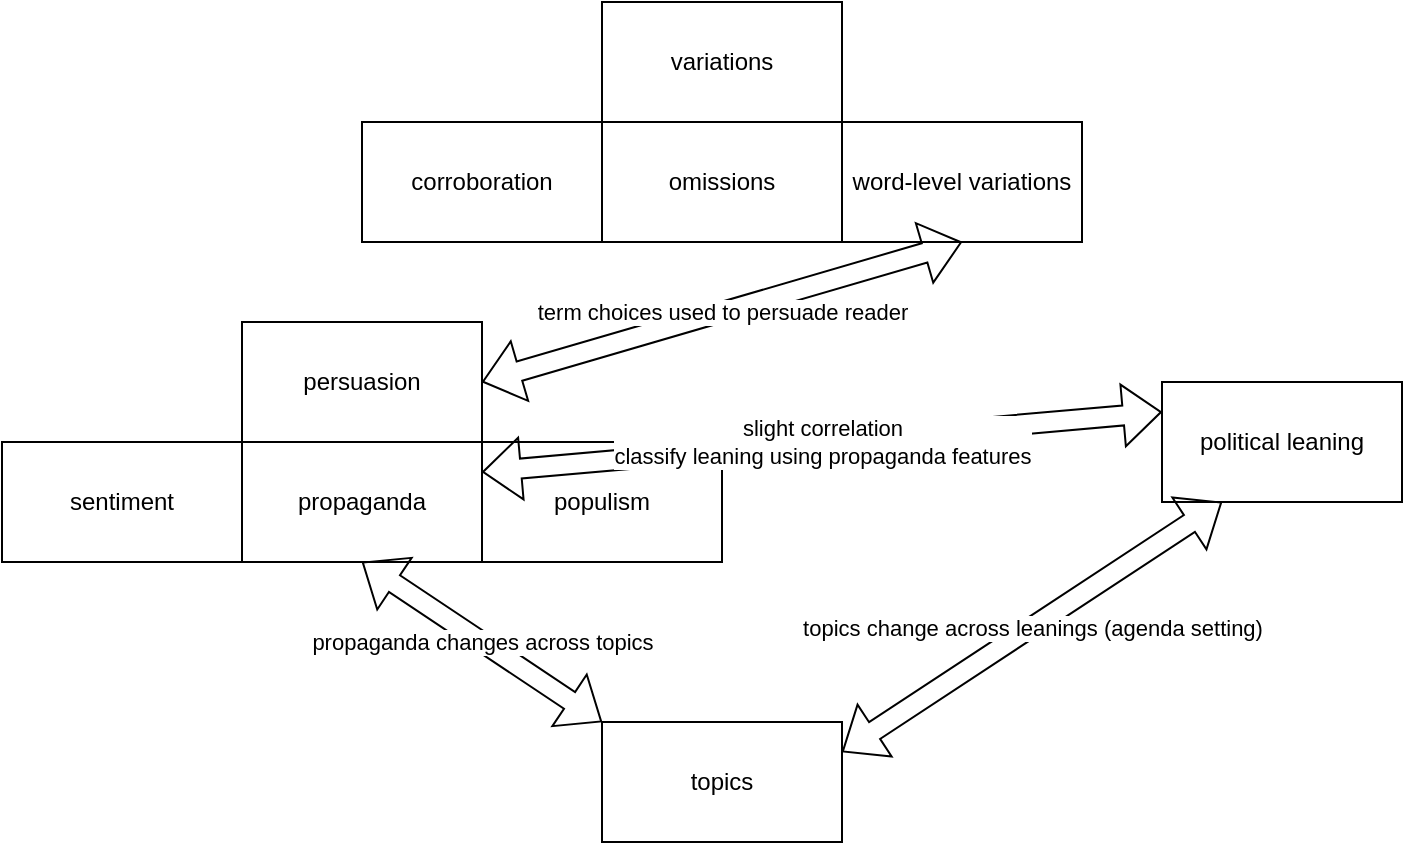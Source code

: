 <mxfile version="24.1.0" type="device">
  <diagram name="Page-1" id="Jdo_nhZsNWoK9g8GEEn7">
    <mxGraphModel dx="954" dy="526" grid="1" gridSize="10" guides="1" tooltips="1" connect="1" arrows="1" fold="1" page="1" pageScale="1" pageWidth="827" pageHeight="1169" math="0" shadow="0">
      <root>
        <mxCell id="0" />
        <mxCell id="1" parent="0" />
        <mxCell id="SBu9QOIPaGUO3_LgJ7AF-1" value="persuasion" style="rounded=0;whiteSpace=wrap;html=1;" parent="1" vertex="1">
          <mxGeometry x="210" y="200" width="120" height="60" as="geometry" />
        </mxCell>
        <mxCell id="SBu9QOIPaGUO3_LgJ7AF-2" value="variations" style="rounded=0;whiteSpace=wrap;html=1;" parent="1" vertex="1">
          <mxGeometry x="390" y="40" width="120" height="60" as="geometry" />
        </mxCell>
        <mxCell id="SBu9QOIPaGUO3_LgJ7AF-3" value="political leaning" style="rounded=0;whiteSpace=wrap;html=1;" parent="1" vertex="1">
          <mxGeometry x="670" y="230" width="120" height="60" as="geometry" />
        </mxCell>
        <mxCell id="SBu9QOIPaGUO3_LgJ7AF-4" value="topics" style="rounded=0;whiteSpace=wrap;html=1;" parent="1" vertex="1">
          <mxGeometry x="390" y="400" width="120" height="60" as="geometry" />
        </mxCell>
        <mxCell id="SBu9QOIPaGUO3_LgJ7AF-6" value="corroboration" style="rounded=0;whiteSpace=wrap;html=1;" parent="1" vertex="1">
          <mxGeometry x="270" y="100" width="120" height="60" as="geometry" />
        </mxCell>
        <mxCell id="SBu9QOIPaGUO3_LgJ7AF-7" value="omissions" style="rounded=0;whiteSpace=wrap;html=1;" parent="1" vertex="1">
          <mxGeometry x="390" y="100" width="120" height="60" as="geometry" />
        </mxCell>
        <mxCell id="SBu9QOIPaGUO3_LgJ7AF-8" value="word-level variations" style="rounded=0;whiteSpace=wrap;html=1;" parent="1" vertex="1">
          <mxGeometry x="510" y="100" width="120" height="60" as="geometry" />
        </mxCell>
        <mxCell id="SBu9QOIPaGUO3_LgJ7AF-9" value="sentiment" style="rounded=0;whiteSpace=wrap;html=1;" parent="1" vertex="1">
          <mxGeometry x="90" y="260" width="120" height="60" as="geometry" />
        </mxCell>
        <mxCell id="SBu9QOIPaGUO3_LgJ7AF-10" value="propaganda" style="rounded=0;whiteSpace=wrap;html=1;" parent="1" vertex="1">
          <mxGeometry x="210" y="260" width="120" height="60" as="geometry" />
        </mxCell>
        <mxCell id="SBu9QOIPaGUO3_LgJ7AF-11" value="populism" style="rounded=0;whiteSpace=wrap;html=1;" parent="1" vertex="1">
          <mxGeometry x="330" y="260" width="120" height="60" as="geometry" />
        </mxCell>
        <mxCell id="SBu9QOIPaGUO3_LgJ7AF-12" value="term choices used to persuade reader" style="shape=flexArrow;endArrow=classic;startArrow=classic;html=1;rounded=0;exitX=1;exitY=0.5;exitDx=0;exitDy=0;entryX=0.5;entryY=1;entryDx=0;entryDy=0;" parent="1" source="SBu9QOIPaGUO3_LgJ7AF-1" target="SBu9QOIPaGUO3_LgJ7AF-8" edge="1">
          <mxGeometry width="100" height="100" relative="1" as="geometry">
            <mxPoint x="360" y="320" as="sourcePoint" />
            <mxPoint x="460" y="220" as="targetPoint" />
          </mxGeometry>
        </mxCell>
        <mxCell id="SBu9QOIPaGUO3_LgJ7AF-13" value="slight correlation&lt;div&gt;classify leaning using propaganda features&lt;/div&gt;" style="shape=flexArrow;endArrow=classic;startArrow=classic;html=1;rounded=0;exitX=0;exitY=0.25;exitDx=0;exitDy=0;entryX=0;entryY=0.25;entryDx=0;entryDy=0;" parent="1" source="SBu9QOIPaGUO3_LgJ7AF-11" target="SBu9QOIPaGUO3_LgJ7AF-3" edge="1">
          <mxGeometry width="100" height="100" relative="1" as="geometry">
            <mxPoint x="360" y="360" as="sourcePoint" />
            <mxPoint x="460" y="220" as="targetPoint" />
          </mxGeometry>
        </mxCell>
        <mxCell id="SBu9QOIPaGUO3_LgJ7AF-14" value="propaganda changes across topics" style="shape=flexArrow;endArrow=classic;startArrow=classic;html=1;rounded=0;exitX=0.5;exitY=1;exitDx=0;exitDy=0;entryX=0;entryY=0;entryDx=0;entryDy=0;" parent="1" source="SBu9QOIPaGUO3_LgJ7AF-10" target="SBu9QOIPaGUO3_LgJ7AF-4" edge="1">
          <mxGeometry width="100" height="100" relative="1" as="geometry">
            <mxPoint x="360" y="320" as="sourcePoint" />
            <mxPoint x="460" y="220" as="targetPoint" />
          </mxGeometry>
        </mxCell>
        <mxCell id="SBu9QOIPaGUO3_LgJ7AF-15" value="topics change across leanings (agenda setting)" style="shape=flexArrow;endArrow=classic;startArrow=classic;html=1;rounded=0;exitX=1;exitY=0.25;exitDx=0;exitDy=0;entryX=0.25;entryY=1;entryDx=0;entryDy=0;" parent="1" source="SBu9QOIPaGUO3_LgJ7AF-4" target="SBu9QOIPaGUO3_LgJ7AF-3" edge="1">
          <mxGeometry width="100" height="100" relative="1" as="geometry">
            <mxPoint x="360" y="320" as="sourcePoint" />
            <mxPoint x="460" y="220" as="targetPoint" />
          </mxGeometry>
        </mxCell>
      </root>
    </mxGraphModel>
  </diagram>
</mxfile>

